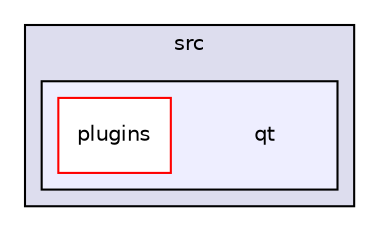 digraph "src/qt" {
  compound=true
  node [ fontsize="10", fontname="Helvetica"];
  edge [ labelfontsize="10", labelfontname="Helvetica"];
  subgraph clusterdir_68267d1309a1af8e8297ef4c3efbcdba {
    graph [ bgcolor="#ddddee", pencolor="black", label="src" fontname="Helvetica", fontsize="10", URL="dir_68267d1309a1af8e8297ef4c3efbcdba.html"]
  subgraph clusterdir_f0c29a9f5764d78706f34c972e8114d8 {
    graph [ bgcolor="#eeeeff", pencolor="black", label="" URL="dir_f0c29a9f5764d78706f34c972e8114d8.html"];
    dir_f0c29a9f5764d78706f34c972e8114d8 [shape=plaintext label="qt"];
    dir_5c56ba38d0b9e3285660cc3d6d1f5416 [shape=box label="plugins" color="red" fillcolor="white" style="filled" URL="dir_5c56ba38d0b9e3285660cc3d6d1f5416.html"];
  }
  }
}
